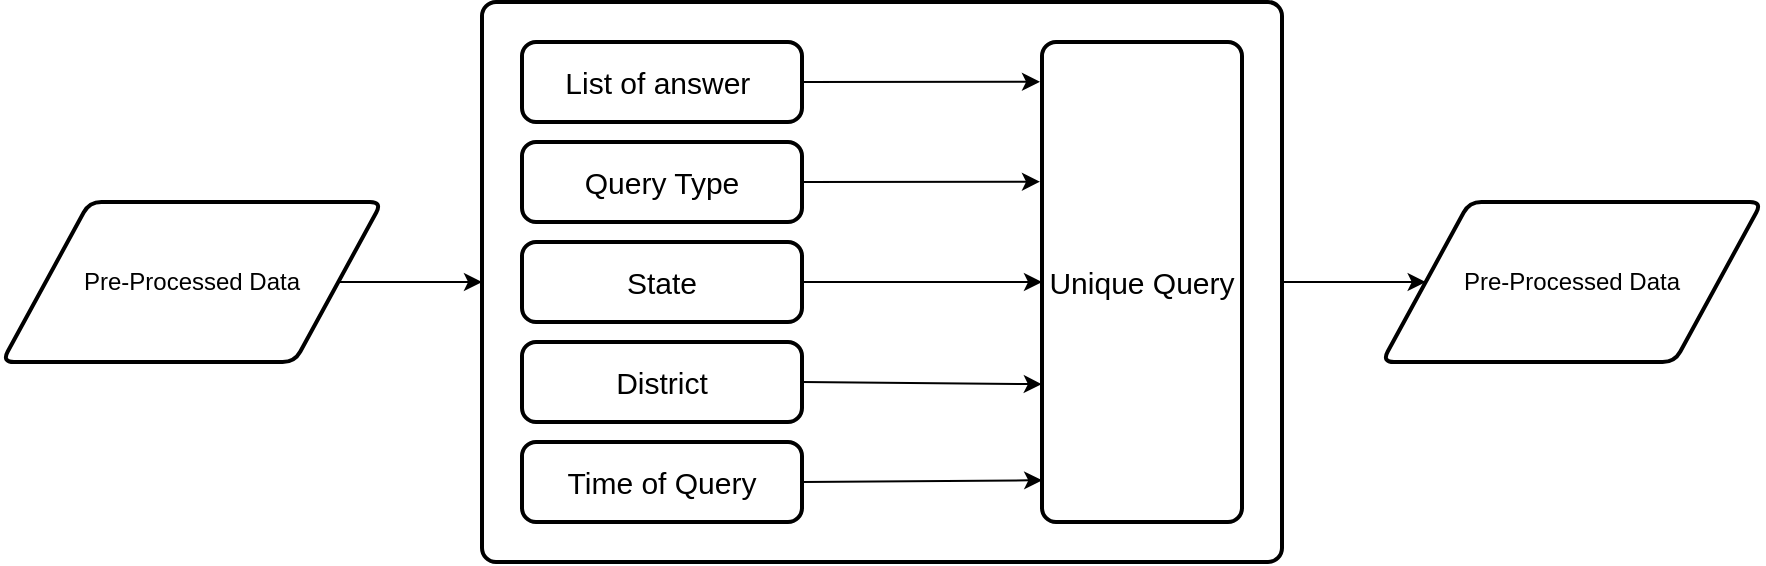 <mxfile version="20.0.1" type="device"><diagram id="_6-tU2Otv3vT2Ht2Z6Ql" name="Page-1"><mxGraphModel dx="1209" dy="627" grid="1" gridSize="10" guides="1" tooltips="1" connect="1" arrows="1" fold="1" page="1" pageScale="1" pageWidth="850" pageHeight="1100" math="0" shadow="0"><root><mxCell id="0"/><mxCell id="1" parent="0"/><mxCell id="ai7_RcGp5k-WS9B_L8U7-1" value="Pre-Processed Data" style="shape=parallelogram;html=1;strokeWidth=2;perimeter=parallelogramPerimeter;whiteSpace=wrap;rounded=1;arcSize=12;size=0.23;" vertex="1" parent="1"><mxGeometry x="160" y="180" width="190" height="80" as="geometry"/></mxCell><mxCell id="ai7_RcGp5k-WS9B_L8U7-2" value="&lt;font style=&quot;&quot;&gt;&lt;br&gt;&lt;br&gt;&lt;br&gt;&lt;br&gt;&lt;br&gt;&lt;/font&gt;" style="rounded=1;whiteSpace=wrap;html=1;absoluteArcSize=1;arcSize=14;strokeWidth=2;" vertex="1" parent="1"><mxGeometry x="400" y="80" width="400" height="280" as="geometry"/></mxCell><mxCell id="ai7_RcGp5k-WS9B_L8U7-4" value="Pre-Processed Data" style="shape=parallelogram;html=1;strokeWidth=2;perimeter=parallelogramPerimeter;whiteSpace=wrap;rounded=1;arcSize=12;size=0.23;" vertex="1" parent="1"><mxGeometry x="850" y="180" width="190" height="80" as="geometry"/></mxCell><mxCell id="ai7_RcGp5k-WS9B_L8U7-5" value="Unique Query" style="rounded=1;whiteSpace=wrap;html=1;absoluteArcSize=1;arcSize=14;strokeWidth=2;fontSize=15;" vertex="1" parent="1"><mxGeometry x="680" y="100" width="100" height="240" as="geometry"/></mxCell><mxCell id="ai7_RcGp5k-WS9B_L8U7-6" value="Query Type" style="rounded=1;whiteSpace=wrap;html=1;absoluteArcSize=1;arcSize=14;strokeWidth=2;fontSize=15;" vertex="1" parent="1"><mxGeometry x="420" y="150" width="140" height="40" as="geometry"/></mxCell><mxCell id="ai7_RcGp5k-WS9B_L8U7-7" value="List of answer&amp;nbsp;" style="rounded=1;whiteSpace=wrap;html=1;absoluteArcSize=1;arcSize=14;strokeWidth=2;fontSize=15;" vertex="1" parent="1"><mxGeometry x="420" y="100" width="140" height="40" as="geometry"/></mxCell><mxCell id="ai7_RcGp5k-WS9B_L8U7-8" value="State" style="rounded=1;whiteSpace=wrap;html=1;absoluteArcSize=1;arcSize=14;strokeWidth=2;fontSize=15;" vertex="1" parent="1"><mxGeometry x="420" y="200" width="140" height="40" as="geometry"/></mxCell><mxCell id="ai7_RcGp5k-WS9B_L8U7-9" value="District" style="rounded=1;whiteSpace=wrap;html=1;absoluteArcSize=1;arcSize=14;strokeWidth=2;fontSize=15;" vertex="1" parent="1"><mxGeometry x="420" y="250" width="140" height="40" as="geometry"/></mxCell><mxCell id="ai7_RcGp5k-WS9B_L8U7-10" value="Time of Query" style="rounded=1;whiteSpace=wrap;html=1;absoluteArcSize=1;arcSize=14;strokeWidth=2;fontSize=15;" vertex="1" parent="1"><mxGeometry x="420" y="300" width="140" height="40" as="geometry"/></mxCell><mxCell id="ai7_RcGp5k-WS9B_L8U7-13" value="" style="endArrow=classic;html=1;rounded=0;fontSize=15;exitX=1;exitY=0.5;exitDx=0;exitDy=0;entryX=-0.01;entryY=0.083;entryDx=0;entryDy=0;entryPerimeter=0;" edge="1" parent="1" source="ai7_RcGp5k-WS9B_L8U7-7" target="ai7_RcGp5k-WS9B_L8U7-5"><mxGeometry width="50" height="50" relative="1" as="geometry"><mxPoint x="580" y="145" as="sourcePoint"/><mxPoint x="670" y="120" as="targetPoint"/></mxGeometry></mxCell><mxCell id="ai7_RcGp5k-WS9B_L8U7-14" value="" style="endArrow=classic;html=1;rounded=0;fontSize=15;exitX=1;exitY=0.5;exitDx=0;exitDy=0;entryX=0;entryY=0.5;entryDx=0;entryDy=0;" edge="1" parent="1" source="ai7_RcGp5k-WS9B_L8U7-2" target="ai7_RcGp5k-WS9B_L8U7-4"><mxGeometry width="50" height="50" relative="1" as="geometry"><mxPoint x="860" y="260" as="sourcePoint"/><mxPoint x="910" y="210" as="targetPoint"/></mxGeometry></mxCell><mxCell id="ai7_RcGp5k-WS9B_L8U7-15" value="" style="endArrow=classic;html=1;rounded=0;fontSize=15;exitX=1;exitY=0.5;exitDx=0;exitDy=0;entryX=0;entryY=0.5;entryDx=0;entryDy=0;" edge="1" parent="1" source="ai7_RcGp5k-WS9B_L8U7-1" target="ai7_RcGp5k-WS9B_L8U7-2"><mxGeometry width="50" height="50" relative="1" as="geometry"><mxPoint x="330" y="250" as="sourcePoint"/><mxPoint x="380" y="200" as="targetPoint"/></mxGeometry></mxCell><mxCell id="ai7_RcGp5k-WS9B_L8U7-16" value="" style="endArrow=classic;html=1;rounded=0;fontSize=15;exitX=1;exitY=0.5;exitDx=0;exitDy=0;entryX=-0.01;entryY=0.291;entryDx=0;entryDy=0;entryPerimeter=0;" edge="1" parent="1" source="ai7_RcGp5k-WS9B_L8U7-6" target="ai7_RcGp5k-WS9B_L8U7-5"><mxGeometry width="50" height="50" relative="1" as="geometry"><mxPoint x="570" y="130" as="sourcePoint"/><mxPoint x="680" y="130" as="targetPoint"/></mxGeometry></mxCell><mxCell id="ai7_RcGp5k-WS9B_L8U7-17" value="" style="endArrow=classic;html=1;rounded=0;fontSize=15;exitX=1;exitY=0.5;exitDx=0;exitDy=0;" edge="1" parent="1" source="ai7_RcGp5k-WS9B_L8U7-8" target="ai7_RcGp5k-WS9B_L8U7-5"><mxGeometry width="50" height="50" relative="1" as="geometry"><mxPoint x="580" y="140" as="sourcePoint"/><mxPoint x="670" y="220" as="targetPoint"/></mxGeometry></mxCell><mxCell id="ai7_RcGp5k-WS9B_L8U7-18" value="" style="endArrow=classic;html=1;rounded=0;fontSize=15;exitX=1;exitY=0.5;exitDx=0;exitDy=0;entryX=-0.001;entryY=0.713;entryDx=0;entryDy=0;entryPerimeter=0;" edge="1" parent="1" source="ai7_RcGp5k-WS9B_L8U7-9" target="ai7_RcGp5k-WS9B_L8U7-5"><mxGeometry width="50" height="50" relative="1" as="geometry"><mxPoint x="570" y="269.5" as="sourcePoint"/><mxPoint x="670" y="270" as="targetPoint"/></mxGeometry></mxCell><mxCell id="ai7_RcGp5k-WS9B_L8U7-19" value="" style="endArrow=classic;html=1;rounded=0;fontSize=15;exitX=1;exitY=0.5;exitDx=0;exitDy=0;entryX=0.001;entryY=0.913;entryDx=0;entryDy=0;entryPerimeter=0;" edge="1" parent="1" source="ai7_RcGp5k-WS9B_L8U7-10" target="ai7_RcGp5k-WS9B_L8U7-5"><mxGeometry width="50" height="50" relative="1" as="geometry"><mxPoint x="570" y="319.5" as="sourcePoint"/><mxPoint x="660" y="320" as="targetPoint"/></mxGeometry></mxCell></root></mxGraphModel></diagram></mxfile>